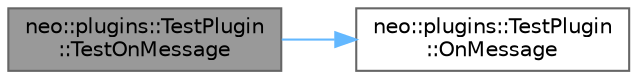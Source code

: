digraph "neo::plugins::TestPlugin::TestOnMessage"
{
 // LATEX_PDF_SIZE
  bgcolor="transparent";
  edge [fontname=Helvetica,fontsize=10,labelfontname=Helvetica,labelfontsize=10];
  node [fontname=Helvetica,fontsize=10,shape=box,height=0.2,width=0.4];
  rankdir="LR";
  Node1 [id="Node000001",label="neo::plugins::TestPlugin\l::TestOnMessage",height=0.2,width=0.4,color="gray40", fillcolor="grey60", style="filled", fontcolor="black",tooltip="Tests the OnMessage method."];
  Node1 -> Node2 [id="edge1_Node000001_Node000002",color="steelblue1",style="solid",tooltip=" "];
  Node2 [id="Node000002",label="neo::plugins::TestPlugin\l::OnMessage",height=0.2,width=0.4,color="grey40", fillcolor="white", style="filled",URL="$classneo_1_1plugins_1_1_test_plugin.html#a67b02e2b562c50b92107a57b705e1206",tooltip="Called when a message is received."];
}
